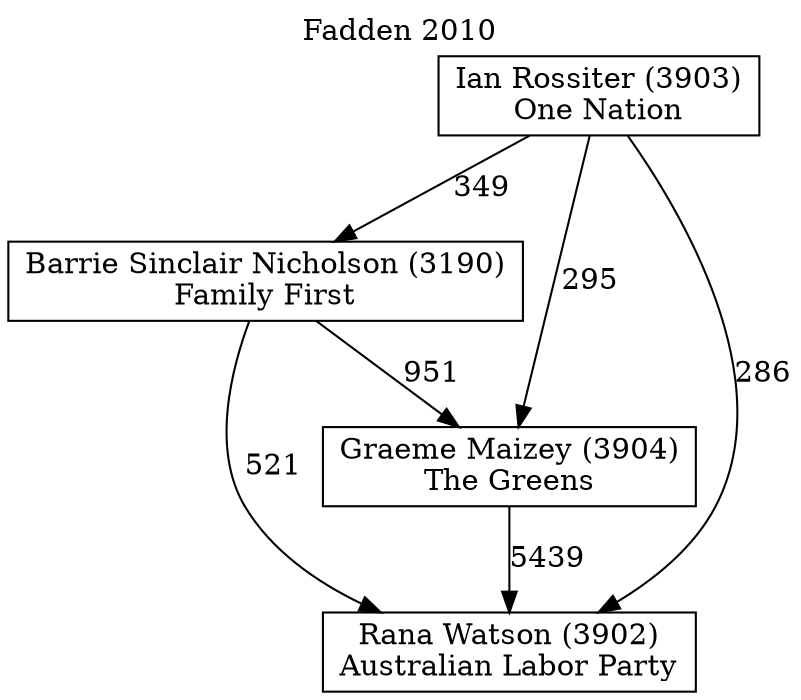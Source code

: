// House preference flow
digraph "Rana Watson (3902)_Fadden_2010" {
	graph [label="Fadden 2010" labelloc=t mclimit=10]
	node [shape=box]
	"Barrie Sinclair Nicholson (3190)" [label="Barrie Sinclair Nicholson (3190)
Family First"]
	"Graeme Maizey (3904)" [label="Graeme Maizey (3904)
The Greens"]
	"Ian Rossiter (3903)" [label="Ian Rossiter (3903)
One Nation"]
	"Rana Watson (3902)" [label="Rana Watson (3902)
Australian Labor Party"]
	"Barrie Sinclair Nicholson (3190)" -> "Graeme Maizey (3904)" [label=951]
	"Barrie Sinclair Nicholson (3190)" -> "Rana Watson (3902)" [label=521]
	"Graeme Maizey (3904)" -> "Rana Watson (3902)" [label=5439]
	"Ian Rossiter (3903)" -> "Barrie Sinclair Nicholson (3190)" [label=349]
	"Ian Rossiter (3903)" -> "Graeme Maizey (3904)" [label=295]
	"Ian Rossiter (3903)" -> "Rana Watson (3902)" [label=286]
}
